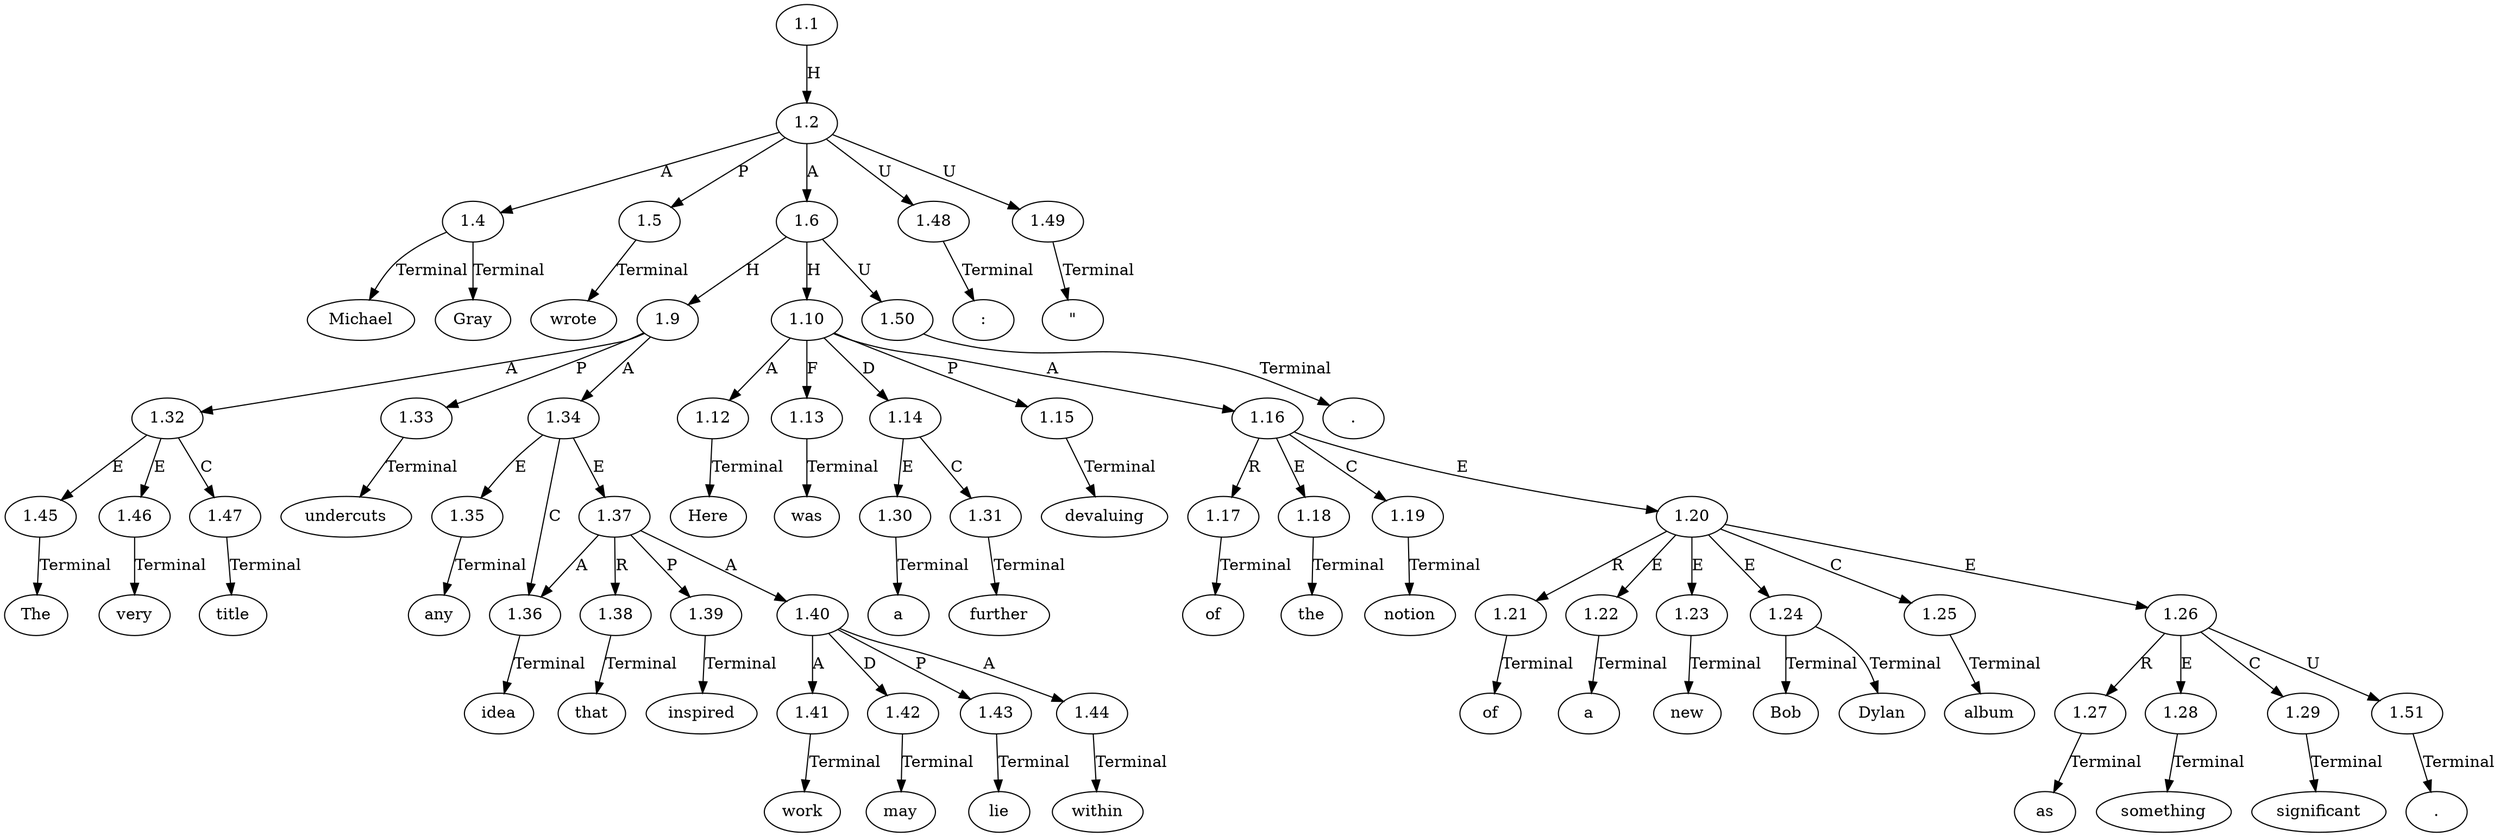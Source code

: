 // Graph
digraph {
	0.1 [label=Michael ordering=out]
	0.10 [label=any ordering=out]
	0.11 [label=idea ordering=out]
	0.12 [label=that ordering=out]
	0.13 [label=inspired ordering=out]
	0.14 [label=work ordering=out]
	0.15 [label=may ordering=out]
	0.16 [label=lie ordering=out]
	0.17 [label=within ordering=out]
	0.18 [label="." ordering=out]
	0.19 [label=Here ordering=out]
	0.2 [label=Gray ordering=out]
	0.20 [label=was ordering=out]
	0.21 [label=a ordering=out]
	0.22 [label=further ordering=out]
	0.23 [label=devaluing ordering=out]
	0.24 [label=of ordering=out]
	0.25 [label=the ordering=out]
	0.26 [label=notion ordering=out]
	0.27 [label=of ordering=out]
	0.28 [label=a ordering=out]
	0.29 [label=new ordering=out]
	0.3 [label=wrote ordering=out]
	0.30 [label=Bob ordering=out]
	0.31 [label=Dylan ordering=out]
	0.32 [label=album ordering=out]
	0.33 [label=as ordering=out]
	0.34 [label=something ordering=out]
	0.35 [label=significant ordering=out]
	0.36 [label="." ordering=out]
	0.4 [label=":" ordering=out]
	0.5 [label="\"" ordering=out]
	0.6 [label=The ordering=out]
	0.7 [label=very ordering=out]
	0.8 [label=title ordering=out]
	0.9 [label=undercuts ordering=out]
	1.1 [label=1.1 ordering=out]
	1.2 [label=1.2 ordering=out]
	1.4 [label=1.4 ordering=out]
	1.5 [label=1.5 ordering=out]
	1.6 [label=1.6 ordering=out]
	1.9 [label=1.9 ordering=out]
	1.10 [label=1.10 ordering=out]
	1.12 [label=1.12 ordering=out]
	1.13 [label=1.13 ordering=out]
	1.14 [label=1.14 ordering=out]
	1.15 [label=1.15 ordering=out]
	1.16 [label=1.16 ordering=out]
	1.17 [label=1.17 ordering=out]
	1.18 [label=1.18 ordering=out]
	1.19 [label=1.19 ordering=out]
	1.20 [label=1.20 ordering=out]
	1.21 [label=1.21 ordering=out]
	1.22 [label=1.22 ordering=out]
	1.23 [label=1.23 ordering=out]
	1.24 [label=1.24 ordering=out]
	1.25 [label=1.25 ordering=out]
	1.26 [label=1.26 ordering=out]
	1.27 [label=1.27 ordering=out]
	1.28 [label=1.28 ordering=out]
	1.29 [label=1.29 ordering=out]
	1.30 [label=1.30 ordering=out]
	1.31 [label=1.31 ordering=out]
	1.32 [label=1.32 ordering=out]
	1.33 [label=1.33 ordering=out]
	1.34 [label=1.34 ordering=out]
	1.35 [label=1.35 ordering=out]
	1.36 [label=1.36 ordering=out]
	1.37 [label=1.37 ordering=out]
	1.38 [label=1.38 ordering=out]
	1.39 [label=1.39 ordering=out]
	1.40 [label=1.40 ordering=out]
	1.41 [label=1.41 ordering=out]
	1.42 [label=1.42 ordering=out]
	1.43 [label=1.43 ordering=out]
	1.44 [label=1.44 ordering=out]
	1.45 [label=1.45 ordering=out]
	1.46 [label=1.46 ordering=out]
	1.47 [label=1.47 ordering=out]
	1.48 [label=1.48 ordering=out]
	1.49 [label=1.49 ordering=out]
	1.50 [label=1.50 ordering=out]
	1.51 [label=1.51 ordering=out]
	1.1 -> 1.2 [label=H ordering=out]
	1.2 -> 1.4 [label=A ordering=out]
	1.2 -> 1.5 [label=P ordering=out]
	1.2 -> 1.6 [label=A ordering=out]
	1.2 -> 1.48 [label=U ordering=out]
	1.2 -> 1.49 [label=U ordering=out]
	1.4 -> 0.1 [label=Terminal ordering=out]
	1.4 -> 0.2 [label=Terminal ordering=out]
	1.5 -> 0.3 [label=Terminal ordering=out]
	1.6 -> 1.9 [label=H ordering=out]
	1.6 -> 1.10 [label=H ordering=out]
	1.6 -> 1.50 [label=U ordering=out]
	1.9 -> 1.32 [label=A ordering=out]
	1.9 -> 1.33 [label=P ordering=out]
	1.9 -> 1.34 [label=A ordering=out]
	1.10 -> 1.12 [label=A ordering=out]
	1.10 -> 1.13 [label=F ordering=out]
	1.10 -> 1.14 [label=D ordering=out]
	1.10 -> 1.15 [label=P ordering=out]
	1.10 -> 1.16 [label=A ordering=out]
	1.12 -> 0.19 [label=Terminal ordering=out]
	1.13 -> 0.20 [label=Terminal ordering=out]
	1.14 -> 1.30 [label=E ordering=out]
	1.14 -> 1.31 [label=C ordering=out]
	1.15 -> 0.23 [label=Terminal ordering=out]
	1.16 -> 1.17 [label=R ordering=out]
	1.16 -> 1.18 [label=E ordering=out]
	1.16 -> 1.19 [label=C ordering=out]
	1.16 -> 1.20 [label=E ordering=out]
	1.17 -> 0.24 [label=Terminal ordering=out]
	1.18 -> 0.25 [label=Terminal ordering=out]
	1.19 -> 0.26 [label=Terminal ordering=out]
	1.20 -> 1.21 [label=R ordering=out]
	1.20 -> 1.22 [label=E ordering=out]
	1.20 -> 1.23 [label=E ordering=out]
	1.20 -> 1.24 [label=E ordering=out]
	1.20 -> 1.25 [label=C ordering=out]
	1.20 -> 1.26 [label=E ordering=out]
	1.21 -> 0.27 [label=Terminal ordering=out]
	1.22 -> 0.28 [label=Terminal ordering=out]
	1.23 -> 0.29 [label=Terminal ordering=out]
	1.24 -> 0.30 [label=Terminal ordering=out]
	1.24 -> 0.31 [label=Terminal ordering=out]
	1.25 -> 0.32 [label=Terminal ordering=out]
	1.26 -> 1.27 [label=R ordering=out]
	1.26 -> 1.28 [label=E ordering=out]
	1.26 -> 1.29 [label=C ordering=out]
	1.26 -> 1.51 [label=U ordering=out]
	1.27 -> 0.33 [label=Terminal ordering=out]
	1.28 -> 0.34 [label=Terminal ordering=out]
	1.29 -> 0.35 [label=Terminal ordering=out]
	1.30 -> 0.21 [label=Terminal ordering=out]
	1.31 -> 0.22 [label=Terminal ordering=out]
	1.32 -> 1.45 [label=E ordering=out]
	1.32 -> 1.46 [label=E ordering=out]
	1.32 -> 1.47 [label=C ordering=out]
	1.33 -> 0.9 [label=Terminal ordering=out]
	1.34 -> 1.35 [label=E ordering=out]
	1.34 -> 1.36 [label=C ordering=out]
	1.34 -> 1.37 [label=E ordering=out]
	1.35 -> 0.10 [label=Terminal ordering=out]
	1.36 -> 0.11 [label=Terminal ordering=out]
	1.37 -> 1.36 [label=A ordering=out]
	1.37 -> 1.38 [label=R ordering=out]
	1.37 -> 1.39 [label=P ordering=out]
	1.37 -> 1.40 [label=A ordering=out]
	1.38 -> 0.12 [label=Terminal ordering=out]
	1.39 -> 0.13 [label=Terminal ordering=out]
	1.40 -> 1.41 [label=A ordering=out]
	1.40 -> 1.42 [label=D ordering=out]
	1.40 -> 1.43 [label=P ordering=out]
	1.40 -> 1.44 [label=A ordering=out]
	1.41 -> 0.14 [label=Terminal ordering=out]
	1.42 -> 0.15 [label=Terminal ordering=out]
	1.43 -> 0.16 [label=Terminal ordering=out]
	1.44 -> 0.17 [label=Terminal ordering=out]
	1.45 -> 0.6 [label=Terminal ordering=out]
	1.46 -> 0.7 [label=Terminal ordering=out]
	1.47 -> 0.8 [label=Terminal ordering=out]
	1.48 -> 0.4 [label=Terminal ordering=out]
	1.49 -> 0.5 [label=Terminal ordering=out]
	1.50 -> 0.18 [label=Terminal ordering=out]
	1.51 -> 0.36 [label=Terminal ordering=out]
}
